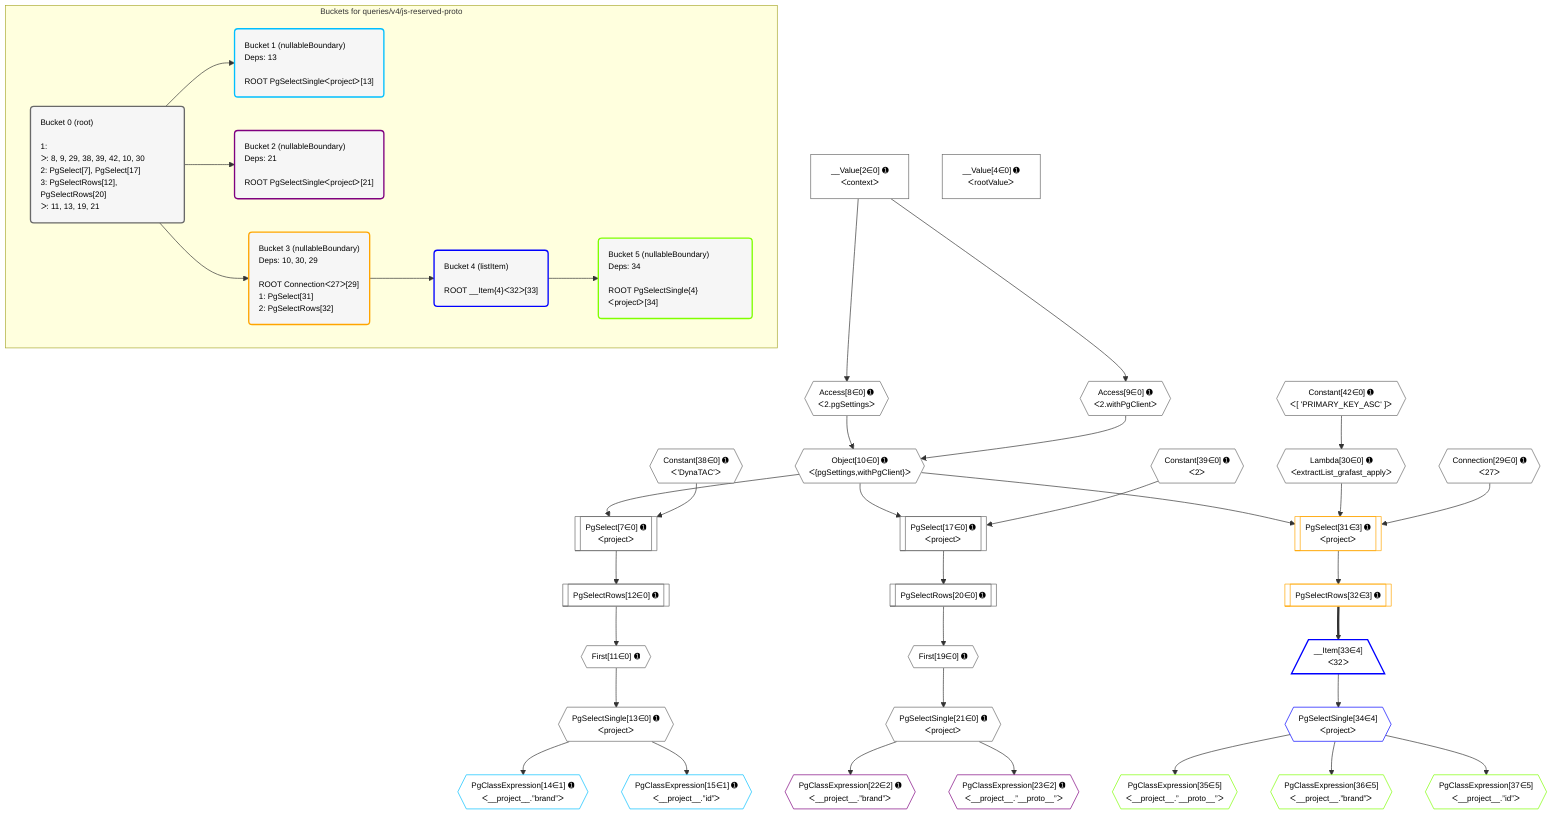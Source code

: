 %%{init: {'themeVariables': { 'fontSize': '12px'}}}%%
graph TD
    classDef path fill:#eee,stroke:#000,color:#000
    classDef plan fill:#fff,stroke-width:1px,color:#000
    classDef itemplan fill:#fff,stroke-width:2px,color:#000
    classDef unbatchedplan fill:#dff,stroke-width:1px,color:#000
    classDef sideeffectplan fill:#fcc,stroke-width:2px,color:#000
    classDef bucket fill:#f6f6f6,color:#000,stroke-width:2px,text-align:left


    %% plan dependencies
    PgSelect7[["PgSelect[7∈0] ➊<br />ᐸprojectᐳ"]]:::plan
    Object10{{"Object[10∈0] ➊<br />ᐸ{pgSettings,withPgClient}ᐳ"}}:::plan
    Constant38{{"Constant[38∈0] ➊<br />ᐸ'DynaTAC'ᐳ"}}:::plan
    Object10 & Constant38 --> PgSelect7
    Access8{{"Access[8∈0] ➊<br />ᐸ2.pgSettingsᐳ"}}:::plan
    Access9{{"Access[9∈0] ➊<br />ᐸ2.withPgClientᐳ"}}:::plan
    Access8 & Access9 --> Object10
    PgSelect17[["PgSelect[17∈0] ➊<br />ᐸprojectᐳ"]]:::plan
    Constant39{{"Constant[39∈0] ➊<br />ᐸ2ᐳ"}}:::plan
    Object10 & Constant39 --> PgSelect17
    __Value2["__Value[2∈0] ➊<br />ᐸcontextᐳ"]:::plan
    __Value2 --> Access8
    __Value2 --> Access9
    First11{{"First[11∈0] ➊"}}:::plan
    PgSelectRows12[["PgSelectRows[12∈0] ➊"]]:::plan
    PgSelectRows12 --> First11
    PgSelect7 --> PgSelectRows12
    PgSelectSingle13{{"PgSelectSingle[13∈0] ➊<br />ᐸprojectᐳ"}}:::plan
    First11 --> PgSelectSingle13
    First19{{"First[19∈0] ➊"}}:::plan
    PgSelectRows20[["PgSelectRows[20∈0] ➊"]]:::plan
    PgSelectRows20 --> First19
    PgSelect17 --> PgSelectRows20
    PgSelectSingle21{{"PgSelectSingle[21∈0] ➊<br />ᐸprojectᐳ"}}:::plan
    First19 --> PgSelectSingle21
    Lambda30{{"Lambda[30∈0] ➊<br />ᐸextractList_grafast_applyᐳ"}}:::plan
    Constant42{{"Constant[42∈0] ➊<br />ᐸ[ 'PRIMARY_KEY_ASC' ]ᐳ"}}:::plan
    Constant42 --> Lambda30
    __Value4["__Value[4∈0] ➊<br />ᐸrootValueᐳ"]:::plan
    Connection29{{"Connection[29∈0] ➊<br />ᐸ27ᐳ"}}:::plan
    PgClassExpression14{{"PgClassExpression[14∈1] ➊<br />ᐸ__project__.”brand”ᐳ"}}:::plan
    PgSelectSingle13 --> PgClassExpression14
    PgClassExpression15{{"PgClassExpression[15∈1] ➊<br />ᐸ__project__.”id”ᐳ"}}:::plan
    PgSelectSingle13 --> PgClassExpression15
    PgClassExpression22{{"PgClassExpression[22∈2] ➊<br />ᐸ__project__.”brand”ᐳ"}}:::plan
    PgSelectSingle21 --> PgClassExpression22
    PgClassExpression23{{"PgClassExpression[23∈2] ➊<br />ᐸ__project__.”__proto__”ᐳ"}}:::plan
    PgSelectSingle21 --> PgClassExpression23
    PgSelect31[["PgSelect[31∈3] ➊<br />ᐸprojectᐳ"]]:::plan
    Object10 & Lambda30 & Connection29 --> PgSelect31
    PgSelectRows32[["PgSelectRows[32∈3] ➊"]]:::plan
    PgSelect31 --> PgSelectRows32
    __Item33[/"__Item[33∈4]<br />ᐸ32ᐳ"\]:::itemplan
    PgSelectRows32 ==> __Item33
    PgSelectSingle34{{"PgSelectSingle[34∈4]<br />ᐸprojectᐳ"}}:::plan
    __Item33 --> PgSelectSingle34
    PgClassExpression35{{"PgClassExpression[35∈5]<br />ᐸ__project__.”__proto__”ᐳ"}}:::plan
    PgSelectSingle34 --> PgClassExpression35
    PgClassExpression36{{"PgClassExpression[36∈5]<br />ᐸ__project__.”brand”ᐳ"}}:::plan
    PgSelectSingle34 --> PgClassExpression36
    PgClassExpression37{{"PgClassExpression[37∈5]<br />ᐸ__project__.”id”ᐳ"}}:::plan
    PgSelectSingle34 --> PgClassExpression37

    %% define steps

    subgraph "Buckets for queries/v4/js-reserved-proto"
    Bucket0("Bucket 0 (root)<br /><br />1: <br />ᐳ: 8, 9, 29, 38, 39, 42, 10, 30<br />2: PgSelect[7], PgSelect[17]<br />3: PgSelectRows[12], PgSelectRows[20]<br />ᐳ: 11, 13, 19, 21"):::bucket
    classDef bucket0 stroke:#696969
    class Bucket0,__Value2,__Value4,PgSelect7,Access8,Access9,Object10,First11,PgSelectRows12,PgSelectSingle13,PgSelect17,First19,PgSelectRows20,PgSelectSingle21,Connection29,Lambda30,Constant38,Constant39,Constant42 bucket0
    Bucket1("Bucket 1 (nullableBoundary)<br />Deps: 13<br /><br />ROOT PgSelectSingleᐸprojectᐳ[13]"):::bucket
    classDef bucket1 stroke:#00bfff
    class Bucket1,PgClassExpression14,PgClassExpression15 bucket1
    Bucket2("Bucket 2 (nullableBoundary)<br />Deps: 21<br /><br />ROOT PgSelectSingleᐸprojectᐳ[21]"):::bucket
    classDef bucket2 stroke:#7f007f
    class Bucket2,PgClassExpression22,PgClassExpression23 bucket2
    Bucket3("Bucket 3 (nullableBoundary)<br />Deps: 10, 30, 29<br /><br />ROOT Connectionᐸ27ᐳ[29]<br />1: PgSelect[31]<br />2: PgSelectRows[32]"):::bucket
    classDef bucket3 stroke:#ffa500
    class Bucket3,PgSelect31,PgSelectRows32 bucket3
    Bucket4("Bucket 4 (listItem)<br /><br />ROOT __Item{4}ᐸ32ᐳ[33]"):::bucket
    classDef bucket4 stroke:#0000ff
    class Bucket4,__Item33,PgSelectSingle34 bucket4
    Bucket5("Bucket 5 (nullableBoundary)<br />Deps: 34<br /><br />ROOT PgSelectSingle{4}ᐸprojectᐳ[34]"):::bucket
    classDef bucket5 stroke:#7fff00
    class Bucket5,PgClassExpression35,PgClassExpression36,PgClassExpression37 bucket5
    Bucket0 --> Bucket1 & Bucket2 & Bucket3
    Bucket3 --> Bucket4
    Bucket4 --> Bucket5
    end